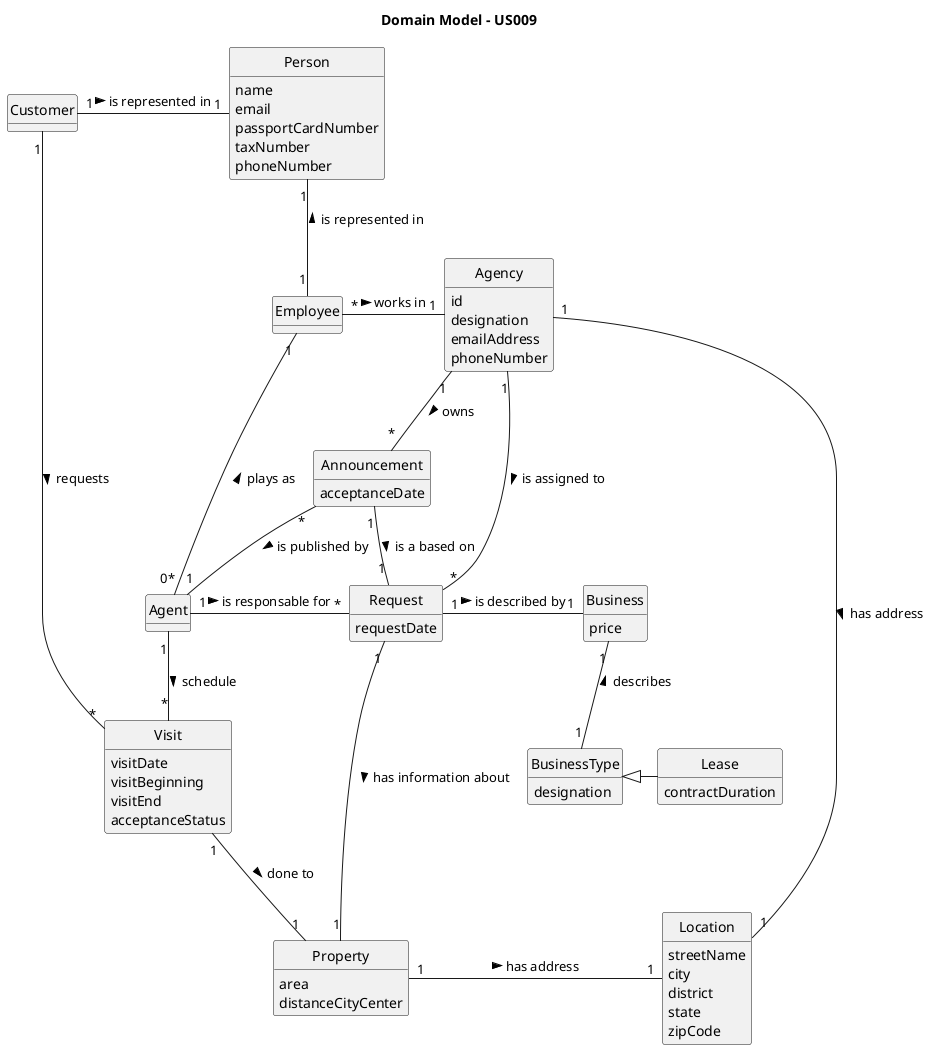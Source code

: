 @startuml
skinparam monochrome true
skinparam packageStyle rectangle
skinparam shadowing false

skinparam classAttributeIconSize 0

hide circle
hide methods

title Domain Model - US009

class Visit {
    visitDate
    visitBeginning
    visitEnd
    acceptanceStatus
}

class Customer {
}

class Request {
    requestDate
}

class Business {
    price
}

class BusinessType {
    designation
}

class Lease {
    contractDuration
}


class Agent {

}

class Person {
      name
      email
      passportCardNumber
      taxNumber
      phoneNumber
}

class Employee {
}


class Agency {
   id
   designation
   emailAddress
   phoneNumber
}

class Location {
    streetName
    city
    district
    state
    zipCode
}

class Announcement {
    acceptanceDate
}


class Property {
    area
    distanceCityCenter
}


Announcement "1" - "1" Request : is a based on >
Agency "1" -- "*" Announcement : owns >
Agency "1" - "1" Location : has address >
Agency "1" - "*" Request : is assigned to >
Customer "1" -- "*" Visit : requests >
Agent "1" -- "*" Visit : schedule >
Announcement "*" -- "1" Agent : is published by >
Agent "1" - "*" Request : is responsable for >
Agent "0*" -- "1" Employee : plays as >
Employee "*" -right- "1" Agency : works in >
Property "1" - "1" Location : has address >
Visit "1" -- "1" Property : done to >

Lease -left-|> BusinessType

BusinessType "1" -up- "1" Business : describes >
Request "1" -right "1" Business : is described by >
Employee "1" -up- "1" Person : is represented in >
Customer "1" -right- "1" Person : is represented in >
Request "1" - "1" Property : has information about >

@enduml